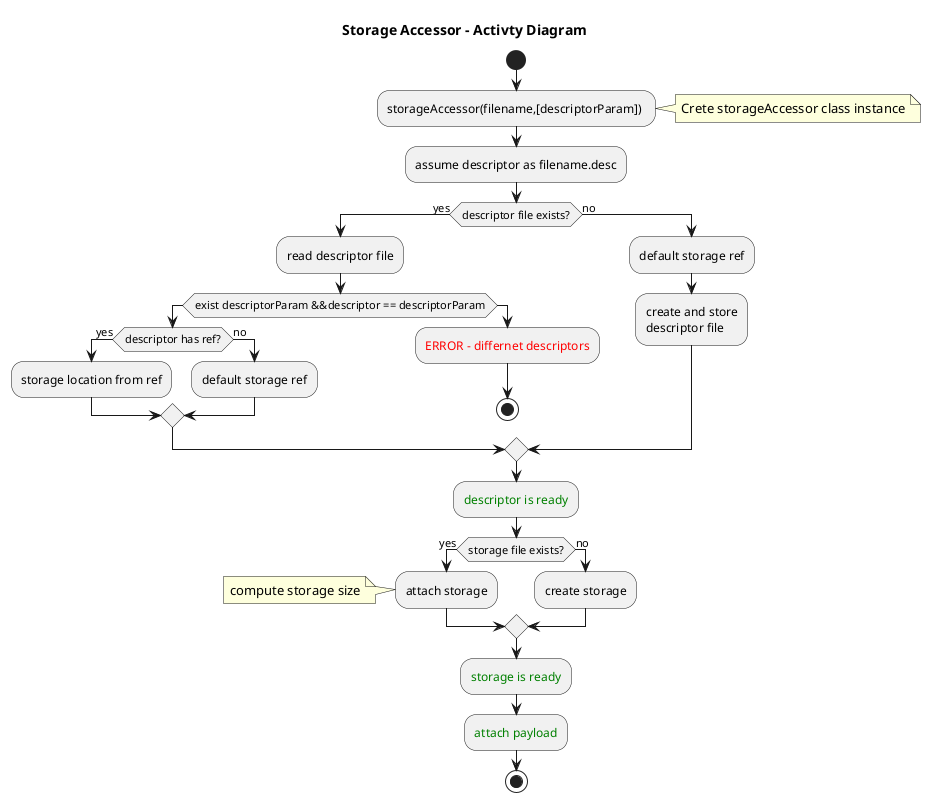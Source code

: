 @startuml

title Storage Accessor - Activty Diagram


start

:storageAccessor(filename,[descriptorParam]) ;
note right: Crete storageAccessor class instance

:assume descriptor as filename.desc;

if (descriptor file exists?) then (yes)
  :read descriptor file;
  if (exist descriptorParam &&descriptor == descriptorParam)
    if (descriptor has ref?) then (yes)
      :storage location from ref;
    else (no)
      :default storage ref;
    endif
  else
    :<color:red>ERROR - differnet descriptors;
    stop
  endif
else (no)
  :default storage ref;
  :create and store
  descriptor file;
endif

:<color:green>descriptor is ready;

if (storage file exists?) then (yes)
  :attach storage;
  note left: compute storage size
else (no)
  :create storage;
endif

:<color:green>storage is ready;

:<color:green>attach payload;

stop

@enduml